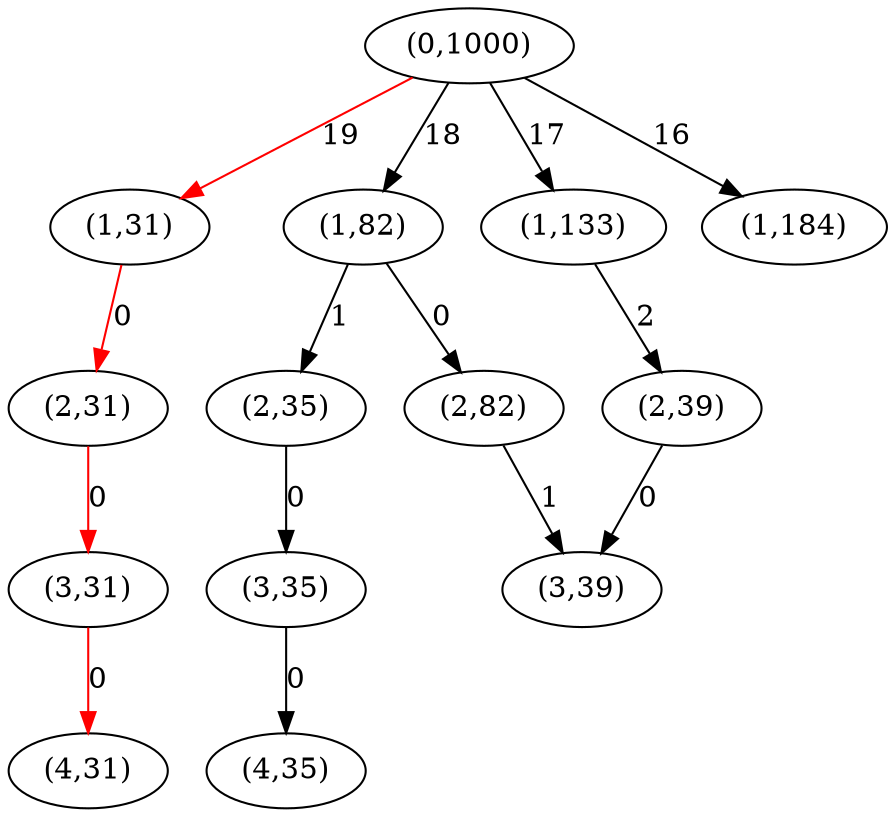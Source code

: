 strict digraph G {
  1 [ label="(3,31)" ];
  2 [ label="(4,31)" ];
  3 [ label="(2,31)" ];
  4 [ label="(1,31)" ];
  5 [ label="(0,1000)" ];
  6 [ label="(3,35)" ];
  7 [ label="(4,35)" ];
  8 [ label="(2,35)" ];
  9 [ label="(1,82)" ];
  10 [ label="(2,82)" ];
  11 [ label="(3,39)" ];
  12 [ label="(2,39)" ];
  13 [ label="(1,133)" ];
  14 [ label="(1,184)" ];
  1 -> 2 [ color="red" label="0" ];
  3 -> 1 [ color="red" label="0" ];
  4 -> 3 [ color="red" label="0" ];
  5 -> 4 [ color="red" label="19" ];
  6 -> 7 [ label="0" ];
  8 -> 6 [ label="0" ];
  9 -> 8 [ label="1" ];
  10 -> 11 [ label="1" ];
  9 -> 10 [ label="0" ];
  5 -> 9 [ label="18" ];
  12 -> 11 [ label="0" ];
  13 -> 12 [ label="2" ];
  5 -> 13 [ label="17" ];
  5 -> 14 [ label="16" ];
}
